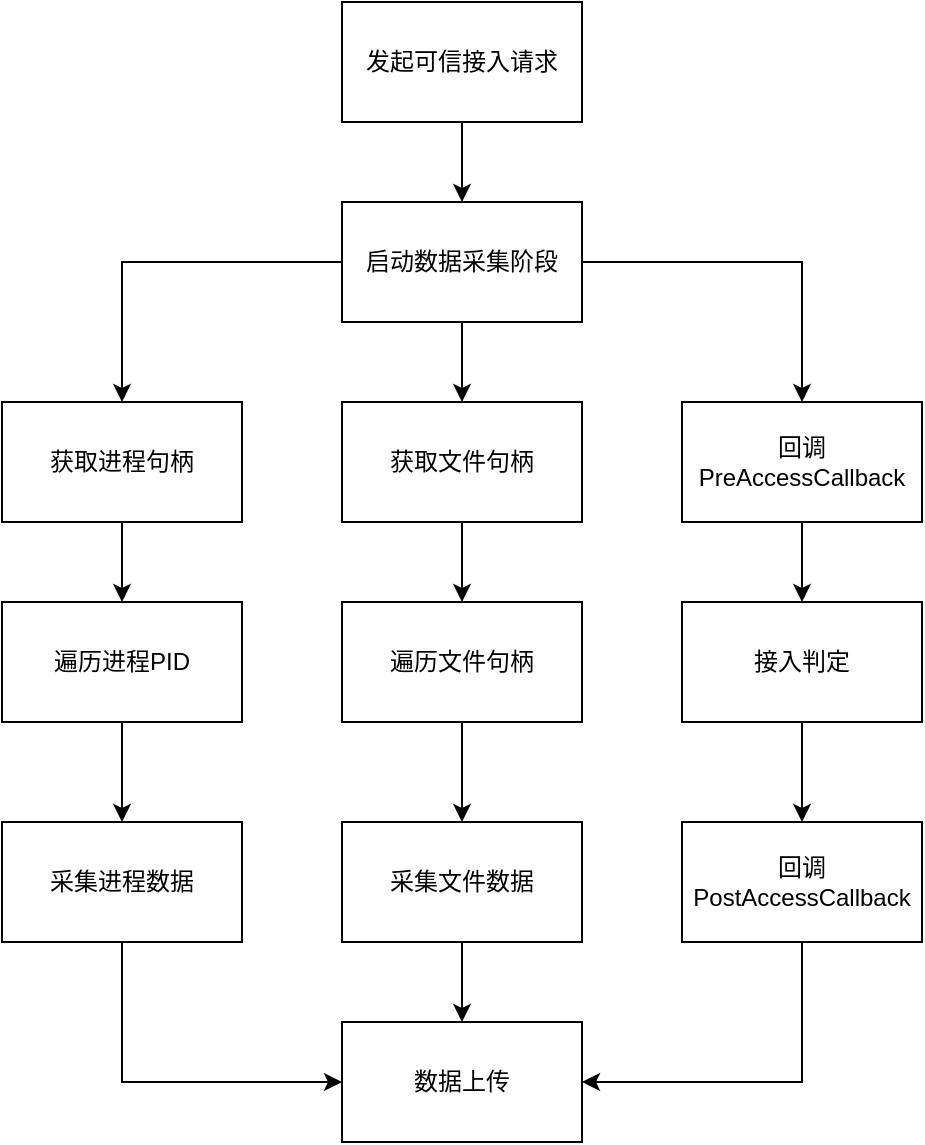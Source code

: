<mxfile version="23.1.7" type="github">
  <diagram name="第 1 页" id="CWC5emMc-5nlQ2NkqbzQ">
    <mxGraphModel dx="1136" dy="579" grid="1" gridSize="10" guides="1" tooltips="1" connect="1" arrows="1" fold="1" page="1" pageScale="1" pageWidth="827" pageHeight="1169" math="0" shadow="0">
      <root>
        <mxCell id="0" />
        <mxCell id="1" parent="0" />
        <mxCell id="8KoYwJnWjwu7ebCnGzD--8" value="" style="edgeStyle=orthogonalEdgeStyle;rounded=0;orthogonalLoop=1;jettySize=auto;html=1;" edge="1" parent="1" source="8KoYwJnWjwu7ebCnGzD--2" target="8KoYwJnWjwu7ebCnGzD--7">
          <mxGeometry relative="1" as="geometry" />
        </mxCell>
        <mxCell id="8KoYwJnWjwu7ebCnGzD--2" value="获取进程句柄" style="rounded=0;whiteSpace=wrap;html=1;" vertex="1" parent="1">
          <mxGeometry x="210" y="320" width="120" height="60" as="geometry" />
        </mxCell>
        <mxCell id="8KoYwJnWjwu7ebCnGzD--10" value="" style="edgeStyle=orthogonalEdgeStyle;rounded=0;orthogonalLoop=1;jettySize=auto;html=1;" edge="1" parent="1" source="8KoYwJnWjwu7ebCnGzD--3" target="8KoYwJnWjwu7ebCnGzD--9">
          <mxGeometry relative="1" as="geometry" />
        </mxCell>
        <mxCell id="8KoYwJnWjwu7ebCnGzD--3" value="获取文件句柄" style="rounded=0;whiteSpace=wrap;html=1;" vertex="1" parent="1">
          <mxGeometry x="380" y="320" width="120" height="60" as="geometry" />
        </mxCell>
        <mxCell id="8KoYwJnWjwu7ebCnGzD--16" value="" style="edgeStyle=orthogonalEdgeStyle;rounded=0;orthogonalLoop=1;jettySize=auto;html=1;" edge="1" parent="1" source="8KoYwJnWjwu7ebCnGzD--4" target="8KoYwJnWjwu7ebCnGzD--15">
          <mxGeometry relative="1" as="geometry" />
        </mxCell>
        <mxCell id="8KoYwJnWjwu7ebCnGzD--4" value="回调&lt;br&gt;PreAccessCallback" style="rounded=0;whiteSpace=wrap;html=1;" vertex="1" parent="1">
          <mxGeometry x="550" y="320" width="120" height="60" as="geometry" />
        </mxCell>
        <mxCell id="8KoYwJnWjwu7ebCnGzD--19" value="" style="edgeStyle=orthogonalEdgeStyle;rounded=0;orthogonalLoop=1;jettySize=auto;html=1;" edge="1" parent="1" source="8KoYwJnWjwu7ebCnGzD--5" target="8KoYwJnWjwu7ebCnGzD--6">
          <mxGeometry relative="1" as="geometry" />
        </mxCell>
        <mxCell id="8KoYwJnWjwu7ebCnGzD--5" value="发起可信接入请求" style="rounded=0;whiteSpace=wrap;html=1;" vertex="1" parent="1">
          <mxGeometry x="380" y="120" width="120" height="60" as="geometry" />
        </mxCell>
        <mxCell id="8KoYwJnWjwu7ebCnGzD--20" style="edgeStyle=orthogonalEdgeStyle;rounded=0;orthogonalLoop=1;jettySize=auto;html=1;entryX=0.5;entryY=0;entryDx=0;entryDy=0;" edge="1" parent="1" source="8KoYwJnWjwu7ebCnGzD--6" target="8KoYwJnWjwu7ebCnGzD--2">
          <mxGeometry relative="1" as="geometry" />
        </mxCell>
        <mxCell id="8KoYwJnWjwu7ebCnGzD--21" style="edgeStyle=orthogonalEdgeStyle;rounded=0;orthogonalLoop=1;jettySize=auto;html=1;entryX=0.5;entryY=0;entryDx=0;entryDy=0;" edge="1" parent="1" source="8KoYwJnWjwu7ebCnGzD--6" target="8KoYwJnWjwu7ebCnGzD--3">
          <mxGeometry relative="1" as="geometry" />
        </mxCell>
        <mxCell id="8KoYwJnWjwu7ebCnGzD--22" style="edgeStyle=orthogonalEdgeStyle;rounded=0;orthogonalLoop=1;jettySize=auto;html=1;entryX=0.5;entryY=0;entryDx=0;entryDy=0;" edge="1" parent="1" source="8KoYwJnWjwu7ebCnGzD--6" target="8KoYwJnWjwu7ebCnGzD--4">
          <mxGeometry relative="1" as="geometry" />
        </mxCell>
        <mxCell id="8KoYwJnWjwu7ebCnGzD--6" value="启动数据采集阶段" style="rounded=0;whiteSpace=wrap;html=1;" vertex="1" parent="1">
          <mxGeometry x="380" y="220" width="120" height="60" as="geometry" />
        </mxCell>
        <mxCell id="8KoYwJnWjwu7ebCnGzD--12" value="" style="edgeStyle=orthogonalEdgeStyle;rounded=0;orthogonalLoop=1;jettySize=auto;html=1;" edge="1" parent="1" source="8KoYwJnWjwu7ebCnGzD--7" target="8KoYwJnWjwu7ebCnGzD--11">
          <mxGeometry relative="1" as="geometry" />
        </mxCell>
        <mxCell id="8KoYwJnWjwu7ebCnGzD--7" value="遍历进程PID" style="rounded=0;whiteSpace=wrap;html=1;" vertex="1" parent="1">
          <mxGeometry x="210" y="420" width="120" height="60" as="geometry" />
        </mxCell>
        <mxCell id="8KoYwJnWjwu7ebCnGzD--14" value="" style="edgeStyle=orthogonalEdgeStyle;rounded=0;orthogonalLoop=1;jettySize=auto;html=1;" edge="1" parent="1" source="8KoYwJnWjwu7ebCnGzD--9" target="8KoYwJnWjwu7ebCnGzD--13">
          <mxGeometry relative="1" as="geometry" />
        </mxCell>
        <mxCell id="8KoYwJnWjwu7ebCnGzD--9" value="遍历文件句柄" style="rounded=0;whiteSpace=wrap;html=1;" vertex="1" parent="1">
          <mxGeometry x="380" y="420" width="120" height="60" as="geometry" />
        </mxCell>
        <mxCell id="8KoYwJnWjwu7ebCnGzD--25" style="edgeStyle=orthogonalEdgeStyle;rounded=0;orthogonalLoop=1;jettySize=auto;html=1;entryX=0;entryY=0.5;entryDx=0;entryDy=0;exitX=0.5;exitY=1;exitDx=0;exitDy=0;" edge="1" parent="1" source="8KoYwJnWjwu7ebCnGzD--11" target="8KoYwJnWjwu7ebCnGzD--23">
          <mxGeometry relative="1" as="geometry" />
        </mxCell>
        <mxCell id="8KoYwJnWjwu7ebCnGzD--11" value="采集进程数据" style="rounded=0;whiteSpace=wrap;html=1;" vertex="1" parent="1">
          <mxGeometry x="210" y="530" width="120" height="60" as="geometry" />
        </mxCell>
        <mxCell id="8KoYwJnWjwu7ebCnGzD--24" value="" style="edgeStyle=orthogonalEdgeStyle;rounded=0;orthogonalLoop=1;jettySize=auto;html=1;" edge="1" parent="1" source="8KoYwJnWjwu7ebCnGzD--13" target="8KoYwJnWjwu7ebCnGzD--23">
          <mxGeometry relative="1" as="geometry" />
        </mxCell>
        <mxCell id="8KoYwJnWjwu7ebCnGzD--13" value="采集文件数据" style="rounded=0;whiteSpace=wrap;html=1;" vertex="1" parent="1">
          <mxGeometry x="380" y="530" width="120" height="60" as="geometry" />
        </mxCell>
        <mxCell id="8KoYwJnWjwu7ebCnGzD--18" value="" style="edgeStyle=orthogonalEdgeStyle;rounded=0;orthogonalLoop=1;jettySize=auto;html=1;" edge="1" parent="1" source="8KoYwJnWjwu7ebCnGzD--15" target="8KoYwJnWjwu7ebCnGzD--17">
          <mxGeometry relative="1" as="geometry" />
        </mxCell>
        <mxCell id="8KoYwJnWjwu7ebCnGzD--15" value="接入判定" style="rounded=0;whiteSpace=wrap;html=1;" vertex="1" parent="1">
          <mxGeometry x="550" y="420" width="120" height="60" as="geometry" />
        </mxCell>
        <mxCell id="8KoYwJnWjwu7ebCnGzD--26" style="edgeStyle=orthogonalEdgeStyle;rounded=0;orthogonalLoop=1;jettySize=auto;html=1;entryX=1;entryY=0.5;entryDx=0;entryDy=0;exitX=0.5;exitY=1;exitDx=0;exitDy=0;" edge="1" parent="1" source="8KoYwJnWjwu7ebCnGzD--17" target="8KoYwJnWjwu7ebCnGzD--23">
          <mxGeometry relative="1" as="geometry" />
        </mxCell>
        <mxCell id="8KoYwJnWjwu7ebCnGzD--17" value="回调&lt;br style=&quot;border-color: var(--border-color);&quot;&gt;PostAccessCallback" style="rounded=0;whiteSpace=wrap;html=1;" vertex="1" parent="1">
          <mxGeometry x="550" y="530" width="120" height="60" as="geometry" />
        </mxCell>
        <mxCell id="8KoYwJnWjwu7ebCnGzD--23" value="数据上传" style="rounded=0;whiteSpace=wrap;html=1;" vertex="1" parent="1">
          <mxGeometry x="380" y="630" width="120" height="60" as="geometry" />
        </mxCell>
      </root>
    </mxGraphModel>
  </diagram>
</mxfile>
